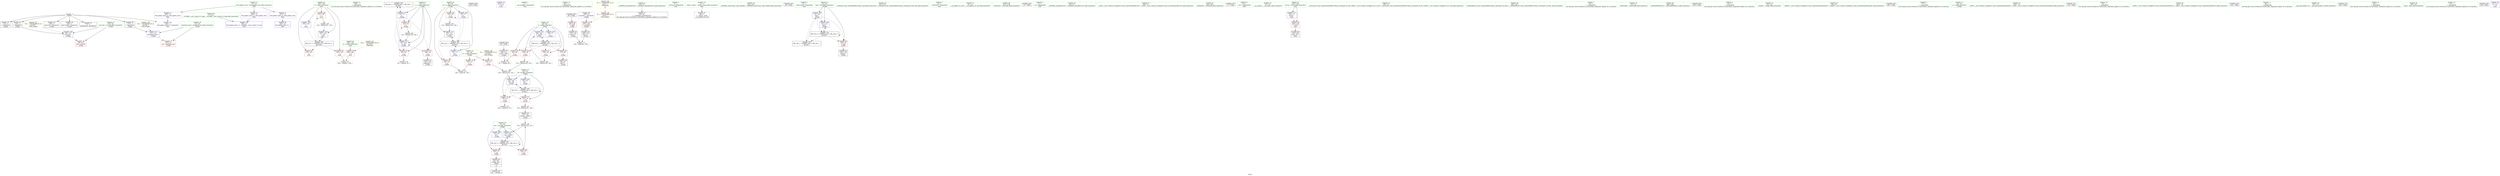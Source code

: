 digraph "SVFG" {
	label="SVFG";

	Node0x5621add319b0 [shape=record,color=grey,label="{NodeID: 0\nNullPtr}"];
	Node0x5621add319b0 -> Node0x5621add4c5e0[style=solid];
	Node0x5621add319b0 -> Node0x5621add4c6e0[style=solid];
	Node0x5621add319b0 -> Node0x5621add4c7b0[style=solid];
	Node0x5621add319b0 -> Node0x5621add4c880[style=solid];
	Node0x5621add319b0 -> Node0x5621add4c950[style=solid];
	Node0x5621add319b0 -> Node0x5621add4ca20[style=solid];
	Node0x5621add319b0 -> Node0x5621add4bf40[style=solid];
	Node0x5621add4bba0 [shape=record,color=red,label="{NodeID: 97\n215\<--197\n\<--i\nmain\n}"];
	Node0x5621add49510 [shape=record,color=green,label="{NodeID: 14\n126\<--1\n\<--dummyObj\nCan only get source location for instruction, argument, global var or function.}"];
	Node0x5621add4f970 [shape=record,color=black,label="{NodeID: 194\nMR_20V_2 = PHI(MR_20V_4, MR_20V_1, )\npts\{64 \}\n}"];
	Node0x5621add4f970 -> Node0x5621add4b430[style=dashed];
	Node0x5621add4b770 [shape=record,color=blue,label="{NodeID: 111\n63\<--125\nj\<--inc\n_Z3algv\n}"];
	Node0x5621add4b770 -> Node0x5621add4e5b0[style=dashed];
	Node0x5621add4b770 -> Node0x5621add4e680[style=dashed];
	Node0x5621add4b770 -> Node0x5621add4e750[style=dashed];
	Node0x5621add4b770 -> Node0x5621add4b770[style=dashed];
	Node0x5621add4b770 -> Node0x5621add4f970[style=dashed];
	Node0x5621add4a040 [shape=record,color=green,label="{NodeID: 28\n55\<--56\ncs\<--cs_field_insensitive\n_Z3algv\n}"];
	Node0x5621add4a040 -> Node0x5621add4de60[style=solid];
	Node0x5621add4a040 -> Node0x5621add4df30[style=solid];
	Node0x5621add4a040 -> Node0x5621add4c110[style=solid];
	Node0x5621add4a040 -> Node0x5621add4b840[style=solid];
	Node0x5621add4a040 -> Node0x5621add4b910[style=solid];
	Node0x5621add4ad20 [shape=record,color=green,label="{NodeID: 42\n195\<--196\nd\<--d_field_insensitive\nmain\n}"];
	Node0x5621add4ad20 -> Node0x5621add4ea90[style=solid];
	Node0x5621add4ca20 [shape=record,color=black,label="{NodeID: 56\n169\<--3\nlpad.val28\<--dummyVal\n_Z3algv\n}"];
	Node0x5621add6c510 [shape=record,color=black,label="{NodeID: 236\n225 = PHI()\n}"];
	Node0x5621add4d5b0 [shape=record,color=purple,label="{NodeID: 70\n219\<--13\n\<--.str.1\nmain\n}"];
	Node0x5621add53610 [shape=record,color=grey,label="{NodeID: 167\n152 = Binary(151, 126, )\n}"];
	Node0x5621add53610 -> Node0x5621add4d0d0[style=solid];
	Node0x5621add4e1a0 [shape=record,color=red,label="{NodeID: 84\n82\<--59\n\<--i\n_Z3algv\n}"];
	Node0x5621add4e1a0 -> Node0x5621add53d90[style=solid];
	Node0x5621add32610 [shape=record,color=green,label="{NodeID: 1\n7\<--1\n__dso_handle\<--dummyObj\nGlob }"];
	Node0x5621add4bc70 [shape=record,color=red,label="{NodeID: 98\n231\<--197\n\<--i\nmain\n}"];
	Node0x5621add4bc70 -> Node0x5621add53490[style=solid];
	Node0x5621add495a0 [shape=record,color=green,label="{NodeID: 15\n201\<--1\n\<--dummyObj\nCan only get source location for instruction, argument, global var or function.}"];
	Node0x5621add4fa60 [shape=record,color=yellow,style=double,label="{NodeID: 195\n2V_1 = ENCHI(MR_2V_0)\npts\{1 \}\nFun[_Z3algv]}"];
	Node0x5621add4fa60 -> Node0x5621add4e8f0[style=dashed];
	Node0x5621add4b840 [shape=record,color=blue,label="{NodeID: 112\n55\<--133\ncs\<--inc14\n_Z3algv\n}"];
	Node0x5621add4b840 -> Node0x5621add4df30[style=dashed];
	Node0x5621add4b840 -> Node0x5621add5d420[style=dashed];
	Node0x5621add4a110 [shape=record,color=green,label="{NodeID: 29\n57\<--58\nres\<--res_field_insensitive\n_Z3algv\n}"];
	Node0x5621add4a110 -> Node0x5621add4e000[style=solid];
	Node0x5621add4a110 -> Node0x5621add4e0d0[style=solid];
	Node0x5621add4a110 -> Node0x5621add4c1e0[style=solid];
	Node0x5621add4a110 -> Node0x5621add50bc0[style=solid];
	Node0x5621add4adf0 [shape=record,color=green,label="{NodeID: 43\n197\<--198\ni\<--i_field_insensitive\nmain\n}"];
	Node0x5621add4adf0 -> Node0x5621add4bad0[style=solid];
	Node0x5621add4adf0 -> Node0x5621add4bba0[style=solid];
	Node0x5621add4adf0 -> Node0x5621add4bc70[style=solid];
	Node0x5621add4adf0 -> Node0x5621add50e30[style=solid];
	Node0x5621add4adf0 -> Node0x5621add50f00[style=solid];
	Node0x5621add4caf0 [shape=record,color=black,label="{NodeID: 57\n28\<--29\n\<--_ZNSt8ios_base4InitD1Ev\nCan only get source location for instruction, argument, global var or function.}"];
	Node0x5621add4d680 [shape=record,color=purple,label="{NodeID: 71\n257\<--15\nllvm.global_ctors_0\<--llvm.global_ctors\nGlob }"];
	Node0x5621add4d680 -> Node0x5621add4bd40[style=solid];
	Node0x5621add53790 [shape=record,color=grey,label="{NodeID: 168\n160 = Binary(159, 126, )\n}"];
	Node0x5621add53790 -> Node0x5621add50c90[style=solid];
	Node0x5621add4e270 [shape=record,color=red,label="{NodeID: 85\n97\<--59\n\<--i\n_Z3algv\n}"];
	Node0x5621add4e270 -> Node0x5621add4ccc0[style=solid];
	Node0x5621add323a0 [shape=record,color=green,label="{NodeID: 2\n8\<--1\n_ZSt3cin\<--dummyObj\nGlob }"];
	Node0x5621add4bd40 [shape=record,color=blue,label="{NodeID: 99\n257\<--16\nllvm.global_ctors_0\<--\nGlob }"];
	Node0x5621add49630 [shape=record,color=green,label="{NodeID: 16\n4\<--6\n_ZStL8__ioinit\<--_ZStL8__ioinit_field_insensitive\nGlob }"];
	Node0x5621add49630 -> Node0x5621add4d340[style=solid];
	Node0x5621add60840 [shape=record,color=yellow,style=double,label="{NodeID: 196\n4V_1 = ENCHI(MR_4V_0)\npts\{48 \}\nFun[_Z3algv]}"];
	Node0x5621add60840 -> Node0x5621add4d980[style=dashed];
	Node0x5621add60840 -> Node0x5621add4da50[style=dashed];
	Node0x5621add4b910 [shape=record,color=blue,label="{NodeID: 113\n55\<--77\ncs\<--\n_Z3algv\n}"];
	Node0x5621add4b910 -> Node0x5621add4df30[style=dashed];
	Node0x5621add4b910 -> Node0x5621add5d420[style=dashed];
	Node0x5621add4a1e0 [shape=record,color=green,label="{NodeID: 30\n59\<--60\ni\<--i_field_insensitive\n_Z3algv\n}"];
	Node0x5621add4a1e0 -> Node0x5621add4e1a0[style=solid];
	Node0x5621add4a1e0 -> Node0x5621add4e270[style=solid];
	Node0x5621add4a1e0 -> Node0x5621add4e340[style=solid];
	Node0x5621add4a1e0 -> Node0x5621add4e410[style=solid];
	Node0x5621add4a1e0 -> Node0x5621add4b290[style=solid];
	Node0x5621add4a1e0 -> Node0x5621add50c90[style=solid];
	Node0x5621add4aec0 [shape=record,color=green,label="{NodeID: 44\n202\<--203\n_ZNSt8ios_base15sync_with_stdioEb\<--_ZNSt8ios_base15sync_with_stdioEb_field_insensitive\n}"];
	Node0x5621add6b0c0 [shape=record,color=black,label="{NodeID: 224\n68 = PHI()\n}"];
	Node0x5621add4cbf0 [shape=record,color=black,label="{NodeID: 58\n86\<--83\nconv\<--call3\n_Z3algv\n}"];
	Node0x5621add4cbf0 -> Node0x5621add53d90[style=solid];
	Node0x5621add4d780 [shape=record,color=purple,label="{NodeID: 72\n258\<--15\nllvm.global_ctors_1\<--llvm.global_ctors\nGlob }"];
	Node0x5621add4d780 -> Node0x5621add4be40[style=solid];
	Node0x5621add53910 [shape=record,color=grey,label="{NodeID: 169\n155 = Binary(154, 153, )\n}"];
	Node0x5621add53910 -> Node0x5621add50bc0[style=solid];
	Node0x5621add4e340 [shape=record,color=red,label="{NodeID: 86\n142\<--59\n\<--i\n_Z3algv\n}"];
	Node0x5621add4e340 -> Node0x5621add53190[style=solid];
	Node0x5621add32430 [shape=record,color=green,label="{NodeID: 3\n9\<--1\n_ZL6vowels\<--dummyObj\nGlob }"];
	Node0x5621add4be40 [shape=record,color=blue,label="{NodeID: 100\n258\<--17\nllvm.global_ctors_1\<--_GLOBAL__sub_I_meret_0_0.cpp\nGlob }"];
	Node0x5621add496c0 [shape=record,color=green,label="{NodeID: 17\n15\<--19\nllvm.global_ctors\<--llvm.global_ctors_field_insensitive\nGlob }"];
	Node0x5621add496c0 -> Node0x5621add4d680[style=solid];
	Node0x5621add496c0 -> Node0x5621add4d780[style=solid];
	Node0x5621add496c0 -> Node0x5621add4d880[style=solid];
	Node0x5621add60920 [shape=record,color=yellow,style=double,label="{NodeID: 197\n6V_1 = ENCHI(MR_6V_0)\npts\{50 \}\nFun[_Z3algv]}"];
	Node0x5621add60920 -> Node0x5621add4b5d0[style=dashed];
	Node0x5621add4b9e0 [shape=record,color=blue,label="{NodeID: 114\n53\<--145\nlb\<--sub\n_Z3algv\n}"];
	Node0x5621add4b9e0 -> Node0x5621add4dcc0[style=dashed];
	Node0x5621add4b9e0 -> Node0x5621add4dd90[style=dashed];
	Node0x5621add4b9e0 -> Node0x5621add5cf20[style=dashed];
	Node0x5621add4a2b0 [shape=record,color=green,label="{NodeID: 31\n61\<--62\nbad\<--bad_field_insensitive\n_Z3algv\n}"];
	Node0x5621add4a2b0 -> Node0x5621add4e4e0[style=solid];
	Node0x5621add4a2b0 -> Node0x5621add4b360[style=solid];
	Node0x5621add4a2b0 -> Node0x5621add4b500[style=solid];
	Node0x5621add4afc0 [shape=record,color=green,label="{NodeID: 45\n213\<--214\n_ZStlsISt11char_traitsIcEERSt13basic_ostreamIcT_ES5_PKc\<--_ZStlsISt11char_traitsIcEERSt13basic_ostreamIcT_ES5_PKc_field_insensitive\n}"];
	Node0x5621add6b9b0 [shape=record,color=black,label="{NodeID: 225\n99 = PHI()\n}"];
	Node0x5621add6b9b0 -> Node0x5621add4e820[style=solid];
	Node0x5621add4ccc0 [shape=record,color=black,label="{NodeID: 59\n98\<--97\nconv7\<--\n_Z3algv\n}"];
	Node0x5621add4d880 [shape=record,color=purple,label="{NodeID: 73\n259\<--15\nllvm.global_ctors_2\<--llvm.global_ctors\nGlob }"];
	Node0x5621add4d880 -> Node0x5621add4bf40[style=solid];
	Node0x5621add53a90 [shape=record,color=grey,label="{NodeID: 170\n94 = cmp(93, 95, )\n}"];
	Node0x5621add4e410 [shape=record,color=red,label="{NodeID: 87\n159\<--59\n\<--i\n_Z3algv\n}"];
	Node0x5621add4e410 -> Node0x5621add53790[style=solid];
	Node0x5621add324c0 [shape=record,color=green,label="{NodeID: 4\n10\<--1\n_ZSt4cout\<--dummyObj\nGlob }"];
	Node0x5621add4bf40 [shape=record,color=blue, style = dotted,label="{NodeID: 101\n259\<--3\nllvm.global_ctors_2\<--dummyVal\nGlob }"];
	Node0x5621add49790 [shape=record,color=green,label="{NodeID: 18\n20\<--21\n__cxx_global_var_init\<--__cxx_global_var_init_field_insensitive\n}"];
	Node0x5621add60a00 [shape=record,color=yellow,style=double,label="{NodeID: 198\n8V_1 = ENCHI(MR_8V_0)\npts\{52 \}\nFun[_Z3algv]}"];
	Node0x5621add60a00 -> Node0x5621add4b6a0[style=dashed];
	Node0x5621add50bc0 [shape=record,color=blue,label="{NodeID: 115\n57\<--155\nres\<--add23\n_Z3algv\n}"];
	Node0x5621add50bc0 -> Node0x5621add5d920[style=dashed];
	Node0x5621add4a380 [shape=record,color=green,label="{NodeID: 32\n63\<--64\nj\<--j_field_insensitive\n_Z3algv\n}"];
	Node0x5621add4a380 -> Node0x5621add4e5b0[style=solid];
	Node0x5621add4a380 -> Node0x5621add4e680[style=solid];
	Node0x5621add4a380 -> Node0x5621add4e750[style=solid];
	Node0x5621add4a380 -> Node0x5621add4b430[style=solid];
	Node0x5621add4a380 -> Node0x5621add4b770[style=solid];
	Node0x5621add4b0c0 [shape=record,color=green,label="{NodeID: 46\n217\<--218\n_ZNSolsEi\<--_ZNSolsEi_field_insensitive\n}"];
	Node0x5621add6bab0 [shape=record,color=black,label="{NodeID: 226\n27 = PHI()\n}"];
	Node0x5621add4cd90 [shape=record,color=black,label="{NodeID: 60\n103\<--102\nconv10\<--\n_Z3algv\n}"];
	Node0x5621add4cd90 -> Node0x5621add53c10[style=solid];
	Node0x5621add4d980 [shape=record,color=red,label="{NodeID: 74\n139\<--47\n\<--n\n_Z3algv\n}"];
	Node0x5621add4d980 -> Node0x5621add54090[style=solid];
	Node0x5621add53c10 [shape=record,color=grey,label="{NodeID: 171\n109 = cmp(103, 108, )\n}"];
	Node0x5621add4e4e0 [shape=record,color=red,label="{NodeID: 88\n129\<--61\n\<--bad\n_Z3algv\n}"];
	Node0x5621add4e4e0 -> Node0x5621add4d000[style=solid];
	Node0x5621add31f80 [shape=record,color=green,label="{NodeID: 5\n11\<--1\n.str\<--dummyObj\nGlob }"];
	Node0x5621add4c040 [shape=record,color=blue,label="{NodeID: 102\n53\<--75\nlb\<--\n_Z3algv\n}"];
	Node0x5621add4c040 -> Node0x5621add5cf20[style=dashed];
	Node0x5621add49860 [shape=record,color=green,label="{NodeID: 19\n24\<--25\n_ZNSt8ios_base4InitC1Ev\<--_ZNSt8ios_base4InitC1Ev_field_insensitive\n}"];
	Node0x5621add50c90 [shape=record,color=blue,label="{NodeID: 116\n59\<--160\ni\<--inc26\n_Z3algv\n}"];
	Node0x5621add50c90 -> Node0x5621add4ef70[style=dashed];
	Node0x5621add4a450 [shape=record,color=green,label="{NodeID: 33\n66\<--67\n_ZNSt7__cxx1112basic_stringIcSt11char_traitsIcESaIcEEC1Ev\<--_ZNSt7__cxx1112basic_stringIcSt11char_traitsIcESaIcEEC1Ev_field_insensitive\n}"];
	Node0x5621add4b1c0 [shape=record,color=green,label="{NodeID: 47\n223\<--224\n_ZNSolsEx\<--_ZNSolsEx_field_insensitive\n}"];
	Node0x5621add6bb80 [shape=record,color=black,label="{NodeID: 227\n71 = PHI()\n}"];
	Node0x5621add4ce60 [shape=record,color=black,label="{NodeID: 61\n105\<--104\nidxprom\<--\n_Z3algv\n}"];
	Node0x5621add4da50 [shape=record,color=red,label="{NodeID: 75\n144\<--47\n\<--n\n_Z3algv\n}"];
	Node0x5621add4da50 -> Node0x5621add53310[style=solid];
	Node0x5621add53d90 [shape=record,color=grey,label="{NodeID: 172\n87 = cmp(82, 86, )\n}"];
	Node0x5621add4e5b0 [shape=record,color=red,label="{NodeID: 89\n93\<--63\n\<--j\n_Z3algv\n}"];
	Node0x5621add4e5b0 -> Node0x5621add53a90[style=solid];
	Node0x5621add32010 [shape=record,color=green,label="{NodeID: 6\n13\<--1\n.str.1\<--dummyObj\nGlob }"];
	Node0x5621add4c110 [shape=record,color=blue,label="{NodeID: 103\n55\<--77\ncs\<--\n_Z3algv\n}"];
	Node0x5621add4c110 -> Node0x5621add5d420[style=dashed];
	Node0x5621add49930 [shape=record,color=green,label="{NodeID: 20\n30\<--31\n__cxa_atexit\<--__cxa_atexit_field_insensitive\n}"];
	Node0x5621add50d60 [shape=record,color=blue,label="{NodeID: 117\n193\<--77\nretval\<--\nmain\n}"];
	Node0x5621add50d60 -> Node0x5621add4e9c0[style=dashed];
	Node0x5621add4a550 [shape=record,color=green,label="{NodeID: 34\n69\<--70\n_ZStrsIcSt11char_traitsIcESaIcEERSt13basic_istreamIT_T0_ES7_RNSt7__cxx1112basic_stringIS4_S5_T1_EE\<--_ZStrsIcSt11char_traitsIcESaIcEERSt13basic_istreamIT_T0_ES7_RNSt7__cxx1112basic_stringIS4_S5_T1_EE_field_insensitive\n}"];
	Node0x5621add4c2e0 [shape=record,color=green,label="{NodeID: 48\n226\<--227\n_ZSt4endlIcSt11char_traitsIcEERSt13basic_ostreamIT_T0_ES6_\<--_ZSt4endlIcSt11char_traitsIcEERSt13basic_ostreamIT_T0_ES6__field_insensitive\n}"];
	Node0x5621add6bc50 [shape=record,color=black,label="{NodeID: 228\n83 = PHI()\n}"];
	Node0x5621add6bc50 -> Node0x5621add4cbf0[style=solid];
	Node0x5621add4cf30 [shape=record,color=black,label="{NodeID: 62\n108\<--107\nconv11\<--\n_Z3algv\n}"];
	Node0x5621add4cf30 -> Node0x5621add53c10[style=solid];
	Node0x5621add4db20 [shape=record,color=red,label="{NodeID: 76\n166\<--49\nexn\<--exn.slot\n_Z3algv\n}"];
	Node0x5621add53f10 [shape=record,color=grey,label="{NodeID: 173\n209 = cmp(207, 208, )\n}"];
	Node0x5621add4e680 [shape=record,color=red,label="{NodeID: 90\n104\<--63\n\<--j\n_Z3algv\n}"];
	Node0x5621add4e680 -> Node0x5621add4ce60[style=solid];
	Node0x5621add320a0 [shape=record,color=green,label="{NodeID: 7\n16\<--1\n\<--dummyObj\nCan only get source location for instruction, argument, global var or function.}"];
	Node0x5621add4c1e0 [shape=record,color=blue,label="{NodeID: 104\n57\<--79\nres\<--\n_Z3algv\n}"];
	Node0x5621add4c1e0 -> Node0x5621add5d920[style=dashed];
	Node0x5621add49a30 [shape=record,color=green,label="{NodeID: 21\n29\<--35\n_ZNSt8ios_base4InitD1Ev\<--_ZNSt8ios_base4InitD1Ev_field_insensitive\n}"];
	Node0x5621add49a30 -> Node0x5621add4caf0[style=solid];
	Node0x5621add50e30 [shape=record,color=blue,label="{NodeID: 118\n197\<--126\ni\<--\nmain\n}"];
	Node0x5621add50e30 -> Node0x5621add5ca20[style=dashed];
	Node0x5621add4a650 [shape=record,color=green,label="{NodeID: 35\n72\<--73\n_ZNSirsERi\<--_ZNSirsERi_field_insensitive\n}"];
	Node0x5621add4c3e0 [shape=record,color=green,label="{NodeID: 49\n228\<--229\n_ZNSolsEPFRSoS_E\<--_ZNSolsEPFRSoS_E_field_insensitive\n}"];
	Node0x5621add6bdb0 [shape=record,color=black,label="{NodeID: 229\n200 = PHI()\n}"];
	Node0x5621add4d000 [shape=record,color=black,label="{NodeID: 63\n130\<--129\ntobool\<--\n_Z3algv\n}"];
	Node0x5621add4dbf0 [shape=record,color=red,label="{NodeID: 77\n167\<--51\nsel\<--ehselector.slot\n_Z3algv\n}"];
	Node0x5621add54090 [shape=record,color=grey,label="{NodeID: 174\n140 = cmp(138, 139, )\n}"];
	Node0x5621add4e750 [shape=record,color=red,label="{NodeID: 91\n124\<--63\n\<--j\n_Z3algv\n}"];
	Node0x5621add4e750 -> Node0x5621add52e90[style=solid];
	Node0x5621add491b0 [shape=record,color=green,label="{NodeID: 8\n75\<--1\n\<--dummyObj\nCan only get source location for instruction, argument, global var or function.}"];
	Node0x5621add5ca20 [shape=record,color=black,label="{NodeID: 188\nMR_27V_3 = PHI(MR_27V_4, MR_27V_2, )\npts\{198 \}\n}"];
	Node0x5621add5ca20 -> Node0x5621add4bad0[style=dashed];
	Node0x5621add5ca20 -> Node0x5621add4bba0[style=dashed];
	Node0x5621add5ca20 -> Node0x5621add4bc70[style=dashed];
	Node0x5621add5ca20 -> Node0x5621add50f00[style=dashed];
	Node0x5621add4b290 [shape=record,color=blue,label="{NodeID: 105\n59\<--77\ni\<--\n_Z3algv\n}"];
	Node0x5621add4b290 -> Node0x5621add4ef70[style=dashed];
	Node0x5621add49b30 [shape=record,color=green,label="{NodeID: 22\n42\<--43\n_Z3algv\<--_Z3algv_field_insensitive\n}"];
	Node0x5621add50f00 [shape=record,color=blue,label="{NodeID: 119\n197\<--232\ni\<--inc\nmain\n}"];
	Node0x5621add50f00 -> Node0x5621add5ca20[style=dashed];
	Node0x5621add4a750 [shape=record,color=green,label="{NodeID: 36\n84\<--85\n_ZNKSt7__cxx1112basic_stringIcSt11char_traitsIcESaIcEE4sizeEv\<--_ZNKSt7__cxx1112basic_stringIcSt11char_traitsIcESaIcEE4sizeEv_field_insensitive\n}"];
	Node0x5621add4c4e0 [shape=record,color=green,label="{NodeID: 50\n17\<--253\n_GLOBAL__sub_I_meret_0_0.cpp\<--_GLOBAL__sub_I_meret_0_0.cpp_field_insensitive\n}"];
	Node0x5621add4c4e0 -> Node0x5621add4be40[style=solid];
	Node0x5621add6be80 [shape=record,color=black,label="{NodeID: 230\n204 = PHI()\n}"];
	Node0x5621add4d0d0 [shape=record,color=black,label="{NodeID: 64\n153\<--152\nconv22\<--add21\n_Z3algv\n}"];
	Node0x5621add4d0d0 -> Node0x5621add53910[style=solid];
	Node0x5621add4dcc0 [shape=record,color=red,label="{NodeID: 78\n148\<--53\n\<--lb\n_Z3algv\n}"];
	Node0x5621add4dcc0 -> Node0x5621add54210[style=solid];
	Node0x5621add54210 [shape=record,color=grey,label="{NodeID: 175\n149 = cmp(148, 75, )\n}"];
	Node0x5621add4e820 [shape=record,color=red,label="{NodeID: 92\n102\<--99\n\<--call9\n_Z3algv\n}"];
	Node0x5621add4e820 -> Node0x5621add4cd90[style=solid];
	Node0x5621add49240 [shape=record,color=green,label="{NodeID: 9\n77\<--1\n\<--dummyObj\nCan only get source location for instruction, argument, global var or function.}"];
	Node0x5621add5cf20 [shape=record,color=black,label="{NodeID: 189\nMR_10V_3 = PHI(MR_10V_5, MR_10V_2, )\npts\{54 \}\n}"];
	Node0x5621add5cf20 -> Node0x5621add4dcc0[style=dashed];
	Node0x5621add5cf20 -> Node0x5621add4dd90[style=dashed];
	Node0x5621add5cf20 -> Node0x5621add4b9e0[style=dashed];
	Node0x5621add5cf20 -> Node0x5621add5cf20[style=dashed];
	Node0x5621add4b360 [shape=record,color=blue,label="{NodeID: 106\n61\<--90\nbad\<--\n_Z3algv\n}"];
	Node0x5621add4b360 -> Node0x5621add4e4e0[style=dashed];
	Node0x5621add4b360 -> Node0x5621add4b500[style=dashed];
	Node0x5621add4b360 -> Node0x5621add58e20[style=dashed];
	Node0x5621add4b360 -> Node0x5621add4f470[style=dashed];
	Node0x5621add49c30 [shape=record,color=green,label="{NodeID: 23\n45\<--46\ns\<--s_field_insensitive\n_Z3algv\n}"];
	Node0x5621add4a850 [shape=record,color=green,label="{NodeID: 37\n100\<--101\n_ZNSt7__cxx1112basic_stringIcSt11char_traitsIcESaIcEEixEm\<--_ZNSt7__cxx1112basic_stringIcSt11char_traitsIcESaIcEEixEm_field_insensitive\n}"];
	Node0x5621add4c5e0 [shape=record,color=black,label="{NodeID: 51\n2\<--3\ndummyVal\<--dummyVal\n}"];
	Node0x5621add6bf50 [shape=record,color=black,label="{NodeID: 231\n212 = PHI()\n}"];
	Node0x5621add4d1a0 [shape=record,color=black,label="{NodeID: 65\n44\<--163\n_Z3algv_ret\<--\n_Z3algv\n|{<s0>15}}"];
	Node0x5621add4d1a0:s0 -> Node0x5621add6c2b0[style=solid,color=blue];
	Node0x5621add52e90 [shape=record,color=grey,label="{NodeID: 162\n125 = Binary(124, 126, )\n}"];
	Node0x5621add52e90 -> Node0x5621add4b770[style=solid];
	Node0x5621add4dd90 [shape=record,color=red,label="{NodeID: 79\n151\<--53\n\<--lb\n_Z3algv\n}"];
	Node0x5621add4dd90 -> Node0x5621add53610[style=solid];
	Node0x5621add58e20 [shape=record,color=black,label="{NodeID: 176\nMR_18V_6 = PHI(MR_18V_5, MR_18V_4, )\npts\{62 \}\n}"];
	Node0x5621add58e20 -> Node0x5621add4e4e0[style=dashed];
	Node0x5621add58e20 -> Node0x5621add4b500[style=dashed];
	Node0x5621add58e20 -> Node0x5621add58e20[style=dashed];
	Node0x5621add58e20 -> Node0x5621add4f470[style=dashed];
	Node0x5621add4e8f0 [shape=record,color=red,label="{NodeID: 93\n107\<--106\n\<--arrayidx\n_Z3algv\n}"];
	Node0x5621add4e8f0 -> Node0x5621add4cf30[style=solid];
	Node0x5621add492d0 [shape=record,color=green,label="{NodeID: 10\n79\<--1\n\<--dummyObj\nCan only get source location for instruction, argument, global var or function.}"];
	Node0x5621add5d420 [shape=record,color=black,label="{NodeID: 190\nMR_12V_3 = PHI(MR_12V_5, MR_12V_2, )\npts\{56 \}\n}"];
	Node0x5621add5d420 -> Node0x5621add4de60[style=dashed];
	Node0x5621add5d420 -> Node0x5621add4b840[style=dashed];
	Node0x5621add5d420 -> Node0x5621add4b910[style=dashed];
	Node0x5621add4b430 [shape=record,color=blue,label="{NodeID: 107\n63\<--77\nj\<--\n_Z3algv\n}"];
	Node0x5621add4b430 -> Node0x5621add4e5b0[style=dashed];
	Node0x5621add4b430 -> Node0x5621add4e680[style=dashed];
	Node0x5621add4b430 -> Node0x5621add4e750[style=dashed];
	Node0x5621add4b430 -> Node0x5621add4b770[style=dashed];
	Node0x5621add4b430 -> Node0x5621add4f970[style=dashed];
	Node0x5621add49d00 [shape=record,color=green,label="{NodeID: 24\n47\<--48\nn\<--n_field_insensitive\n_Z3algv\n}"];
	Node0x5621add49d00 -> Node0x5621add4d980[style=solid];
	Node0x5621add49d00 -> Node0x5621add4da50[style=solid];
	Node0x5621add4a950 [shape=record,color=green,label="{NodeID: 38\n120\<--121\n_ZNSt7__cxx1112basic_stringIcSt11char_traitsIcESaIcEED1Ev\<--_ZNSt7__cxx1112basic_stringIcSt11char_traitsIcESaIcEED1Ev_field_insensitive\n}"];
	Node0x5621add4c6e0 [shape=record,color=black,label="{NodeID: 52\n114\<--3\n\<--dummyVal\n_Z3algv\n}"];
	Node0x5621add6c0b0 [shape=record,color=black,label="{NodeID: 232\n216 = PHI()\n}"];
	Node0x5621add4d270 [shape=record,color=black,label="{NodeID: 66\n192\<--235\nmain_ret\<--\nmain\n}"];
	Node0x5621add53010 [shape=record,color=grey,label="{NodeID: 163\n133 = Binary(132, 126, )\n}"];
	Node0x5621add53010 -> Node0x5621add4b840[style=solid];
	Node0x5621add4de60 [shape=record,color=red,label="{NodeID: 80\n132\<--55\n\<--cs\n_Z3algv\n}"];
	Node0x5621add4de60 -> Node0x5621add53010[style=solid];
	Node0x5621add4e9c0 [shape=record,color=red,label="{NodeID: 94\n235\<--193\n\<--retval\nmain\n}"];
	Node0x5621add4e9c0 -> Node0x5621add4d270[style=solid];
	Node0x5621add49360 [shape=record,color=green,label="{NodeID: 11\n90\<--1\n\<--dummyObj\nCan only get source location for instruction, argument, global var or function.}"];
	Node0x5621add5d920 [shape=record,color=black,label="{NodeID: 191\nMR_14V_3 = PHI(MR_14V_5, MR_14V_2, )\npts\{58 \}\n}"];
	Node0x5621add5d920 -> Node0x5621add4e000[style=dashed];
	Node0x5621add5d920 -> Node0x5621add4e0d0[style=dashed];
	Node0x5621add5d920 -> Node0x5621add50bc0[style=dashed];
	Node0x5621add5d920 -> Node0x5621add5d920[style=dashed];
	Node0x5621add4b500 [shape=record,color=blue,label="{NodeID: 108\n61\<--112\nbad\<--\n_Z3algv\n}"];
	Node0x5621add4b500 -> Node0x5621add58e20[style=dashed];
	Node0x5621add49dd0 [shape=record,color=green,label="{NodeID: 25\n49\<--50\nexn.slot\<--exn.slot_field_insensitive\n_Z3algv\n}"];
	Node0x5621add49dd0 -> Node0x5621add4db20[style=solid];
	Node0x5621add49dd0 -> Node0x5621add4b5d0[style=solid];
	Node0x5621add61020 [shape=record,color=yellow,style=double,label="{NodeID: 205\n2V_1 = ENCHI(MR_2V_0)\npts\{1 \}\nFun[main]|{<s0>15}}"];
	Node0x5621add61020:s0 -> Node0x5621add4fa60[style=dashed,color=red];
	Node0x5621add4aa50 [shape=record,color=green,label="{NodeID: 39\n176\<--177\n__gxx_personality_v0\<--__gxx_personality_v0_field_insensitive\n}"];
	Node0x5621add4c7b0 [shape=record,color=black,label="{NodeID: 53\n115\<--3\n\<--dummyVal\n_Z3algv\n}"];
	Node0x5621add4c7b0 -> Node0x5621add4b5d0[style=solid];
	Node0x5621add6c1b0 [shape=record,color=black,label="{NodeID: 233\n220 = PHI()\n}"];
	Node0x5621add4d340 [shape=record,color=purple,label="{NodeID: 67\n26\<--4\n\<--_ZStL8__ioinit\n__cxx_global_var_init\n}"];
	Node0x5621add53190 [shape=record,color=grey,label="{NodeID: 164\n143 = Binary(142, 126, )\n}"];
	Node0x5621add53190 -> Node0x5621add53310[style=solid];
	Node0x5621add4df30 [shape=record,color=red,label="{NodeID: 81\n138\<--55\n\<--cs\n_Z3algv\n}"];
	Node0x5621add4df30 -> Node0x5621add54090[style=solid];
	Node0x5621add4ea90 [shape=record,color=red,label="{NodeID: 95\n208\<--195\n\<--d\nmain\n}"];
	Node0x5621add4ea90 -> Node0x5621add53f10[style=solid];
	Node0x5621add493f0 [shape=record,color=green,label="{NodeID: 12\n95\<--1\n\<--dummyObj\nCan only get source location for instruction, argument, global var or function.}"];
	Node0x5621add4ef70 [shape=record,color=black,label="{NodeID: 192\nMR_16V_3 = PHI(MR_16V_4, MR_16V_2, )\npts\{60 \}\n}"];
	Node0x5621add4ef70 -> Node0x5621add4e1a0[style=dashed];
	Node0x5621add4ef70 -> Node0x5621add4e270[style=dashed];
	Node0x5621add4ef70 -> Node0x5621add4e340[style=dashed];
	Node0x5621add4ef70 -> Node0x5621add4e410[style=dashed];
	Node0x5621add4ef70 -> Node0x5621add50c90[style=dashed];
	Node0x5621add4b5d0 [shape=record,color=blue,label="{NodeID: 109\n49\<--115\nexn.slot\<--\n_Z3algv\n}"];
	Node0x5621add4b5d0 -> Node0x5621add4db20[style=dashed];
	Node0x5621add49ea0 [shape=record,color=green,label="{NodeID: 26\n51\<--52\nehselector.slot\<--ehselector.slot_field_insensitive\n_Z3algv\n}"];
	Node0x5621add49ea0 -> Node0x5621add4dbf0[style=solid];
	Node0x5621add49ea0 -> Node0x5621add4b6a0[style=solid];
	Node0x5621add4ab50 [shape=record,color=green,label="{NodeID: 40\n190\<--191\nmain\<--main_field_insensitive\n}"];
	Node0x5621add4c880 [shape=record,color=black,label="{NodeID: 54\n117\<--3\n\<--dummyVal\n_Z3algv\n}"];
	Node0x5621add4c880 -> Node0x5621add4b6a0[style=solid];
	Node0x5621add6c2b0 [shape=record,color=black,label="{NodeID: 234\n221 = PHI(44, )\n}"];
	Node0x5621add4d410 [shape=record,color=purple,label="{NodeID: 68\n106\<--9\narrayidx\<--_ZL6vowels\n_Z3algv\n}"];
	Node0x5621add4d410 -> Node0x5621add4e8f0[style=solid];
	Node0x5621add53310 [shape=record,color=grey,label="{NodeID: 165\n145 = Binary(143, 144, )\n}"];
	Node0x5621add53310 -> Node0x5621add4b9e0[style=solid];
	Node0x5621add4e000 [shape=record,color=red,label="{NodeID: 82\n154\<--57\n\<--res\n_Z3algv\n}"];
	Node0x5621add4e000 -> Node0x5621add53910[style=solid];
	Node0x5621add4bad0 [shape=record,color=red,label="{NodeID: 96\n207\<--197\n\<--i\nmain\n}"];
	Node0x5621add4bad0 -> Node0x5621add53f10[style=solid];
	Node0x5621add49480 [shape=record,color=green,label="{NodeID: 13\n112\<--1\n\<--dummyObj\nCan only get source location for instruction, argument, global var or function.}"];
	Node0x5621add4f470 [shape=record,color=black,label="{NodeID: 193\nMR_18V_2 = PHI(MR_18V_4, MR_18V_1, )\npts\{62 \}\n}"];
	Node0x5621add4f470 -> Node0x5621add4b360[style=dashed];
	Node0x5621add4b6a0 [shape=record,color=blue,label="{NodeID: 110\n51\<--117\nehselector.slot\<--\n_Z3algv\n}"];
	Node0x5621add4b6a0 -> Node0x5621add4dbf0[style=dashed];
	Node0x5621add49f70 [shape=record,color=green,label="{NodeID: 27\n53\<--54\nlb\<--lb_field_insensitive\n_Z3algv\n}"];
	Node0x5621add49f70 -> Node0x5621add4dcc0[style=solid];
	Node0x5621add49f70 -> Node0x5621add4dd90[style=solid];
	Node0x5621add49f70 -> Node0x5621add4c040[style=solid];
	Node0x5621add49f70 -> Node0x5621add4b9e0[style=solid];
	Node0x5621add61a20 [shape=record,color=yellow,style=double,label="{NodeID: 207\n25V_1 = ENCHI(MR_25V_0)\npts\{196 \}\nFun[main]}"];
	Node0x5621add61a20 -> Node0x5621add4ea90[style=dashed];
	Node0x5621add4ac50 [shape=record,color=green,label="{NodeID: 41\n193\<--194\nretval\<--retval_field_insensitive\nmain\n}"];
	Node0x5621add4ac50 -> Node0x5621add4e9c0[style=solid];
	Node0x5621add4ac50 -> Node0x5621add50d60[style=solid];
	Node0x5621add4c950 [shape=record,color=black,label="{NodeID: 55\n168\<--3\nlpad.val\<--dummyVal\n_Z3algv\n}"];
	Node0x5621add6c440 [shape=record,color=black,label="{NodeID: 235\n222 = PHI()\n}"];
	Node0x5621add4d4e0 [shape=record,color=purple,label="{NodeID: 69\n211\<--11\n\<--.str\nmain\n}"];
	Node0x5621add53490 [shape=record,color=grey,label="{NodeID: 166\n232 = Binary(231, 126, )\n}"];
	Node0x5621add53490 -> Node0x5621add50f00[style=solid];
	Node0x5621add4e0d0 [shape=record,color=red,label="{NodeID: 83\n163\<--57\n\<--res\n_Z3algv\n}"];
	Node0x5621add4e0d0 -> Node0x5621add4d1a0[style=solid];
}
